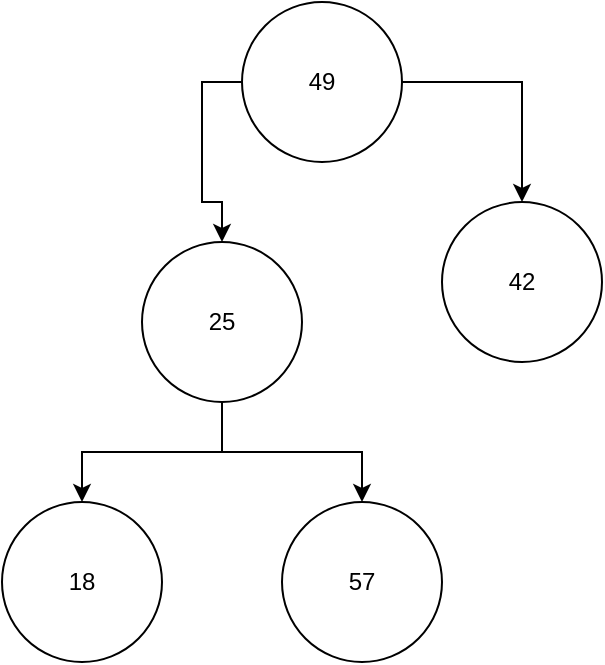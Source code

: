 <mxfile version="12.2.3" type="device" pages="1"><diagram id="ZsJnTW4BINEbM6VEobf5" name="Page-1"><mxGraphModel dx="493" dy="681" grid="1" gridSize="10" guides="1" tooltips="1" connect="1" arrows="1" fold="1" page="1" pageScale="1" pageWidth="850" pageHeight="1100" math="0" shadow="0"><root><mxCell id="0"/><mxCell id="1" parent="0"/><mxCell id="n_GCxX11FvoRGfN6xZqi-5" value="" style="edgeStyle=orthogonalEdgeStyle;rounded=0;orthogonalLoop=1;jettySize=auto;html=1;entryX=0.5;entryY=0;entryDx=0;entryDy=0;exitX=1;exitY=0.5;exitDx=0;exitDy=0;" edge="1" parent="1" source="n_GCxX11FvoRGfN6xZqi-3" target="n_GCxX11FvoRGfN6xZqi-1"><mxGeometry relative="1" as="geometry"><mxPoint x="220" y="60" as="sourcePoint"/><mxPoint x="270" y="110" as="targetPoint"/></mxGeometry></mxCell><mxCell id="n_GCxX11FvoRGfN6xZqi-7" value="" style="edgeStyle=orthogonalEdgeStyle;rounded=0;orthogonalLoop=1;jettySize=auto;html=1;entryX=0.5;entryY=0;entryDx=0;entryDy=0;exitX=0;exitY=0.5;exitDx=0;exitDy=0;" edge="1" parent="1" source="n_GCxX11FvoRGfN6xZqi-3" target="n_GCxX11FvoRGfN6xZqi-2"><mxGeometry relative="1" as="geometry"><mxPoint x="120" y="70" as="sourcePoint"/><mxPoint x="170" y="180" as="targetPoint"/></mxGeometry></mxCell><mxCell id="n_GCxX11FvoRGfN6xZqi-1" value="42" style="ellipse;whiteSpace=wrap;html=1;aspect=fixed;" vertex="1" parent="1"><mxGeometry x="230" y="120" width="80" height="80" as="geometry"/></mxCell><mxCell id="n_GCxX11FvoRGfN6xZqi-16" value="" style="edgeStyle=orthogonalEdgeStyle;rounded=0;orthogonalLoop=1;jettySize=auto;html=1;entryX=0.5;entryY=0;entryDx=0;entryDy=0;" edge="1" parent="1" source="n_GCxX11FvoRGfN6xZqi-2" target="n_GCxX11FvoRGfN6xZqi-11"><mxGeometry relative="1" as="geometry"/></mxCell><mxCell id="n_GCxX11FvoRGfN6xZqi-18" value="" style="edgeStyle=orthogonalEdgeStyle;rounded=0;orthogonalLoop=1;jettySize=auto;html=1;entryX=0.5;entryY=0;entryDx=0;entryDy=0;" edge="1" parent="1" source="n_GCxX11FvoRGfN6xZqi-2" target="n_GCxX11FvoRGfN6xZqi-10"><mxGeometry relative="1" as="geometry"><mxPoint y="180" as="targetPoint"/></mxGeometry></mxCell><mxCell id="n_GCxX11FvoRGfN6xZqi-2" value="25" style="ellipse;whiteSpace=wrap;html=1;aspect=fixed;" vertex="1" parent="1"><mxGeometry x="80" y="140" width="80" height="80" as="geometry"/></mxCell><mxCell id="n_GCxX11FvoRGfN6xZqi-3" value="49" style="ellipse;whiteSpace=wrap;html=1;aspect=fixed;" vertex="1" parent="1"><mxGeometry x="130" y="20" width="80" height="80" as="geometry"/></mxCell><mxCell id="n_GCxX11FvoRGfN6xZqi-10" value="18" style="ellipse;whiteSpace=wrap;html=1;aspect=fixed;" vertex="1" parent="1"><mxGeometry x="10" y="270" width="80" height="80" as="geometry"/></mxCell><mxCell id="n_GCxX11FvoRGfN6xZqi-11" value="57" style="ellipse;whiteSpace=wrap;html=1;aspect=fixed;" vertex="1" parent="1"><mxGeometry x="150" y="270" width="80" height="80" as="geometry"/></mxCell></root></mxGraphModel></diagram></mxfile>